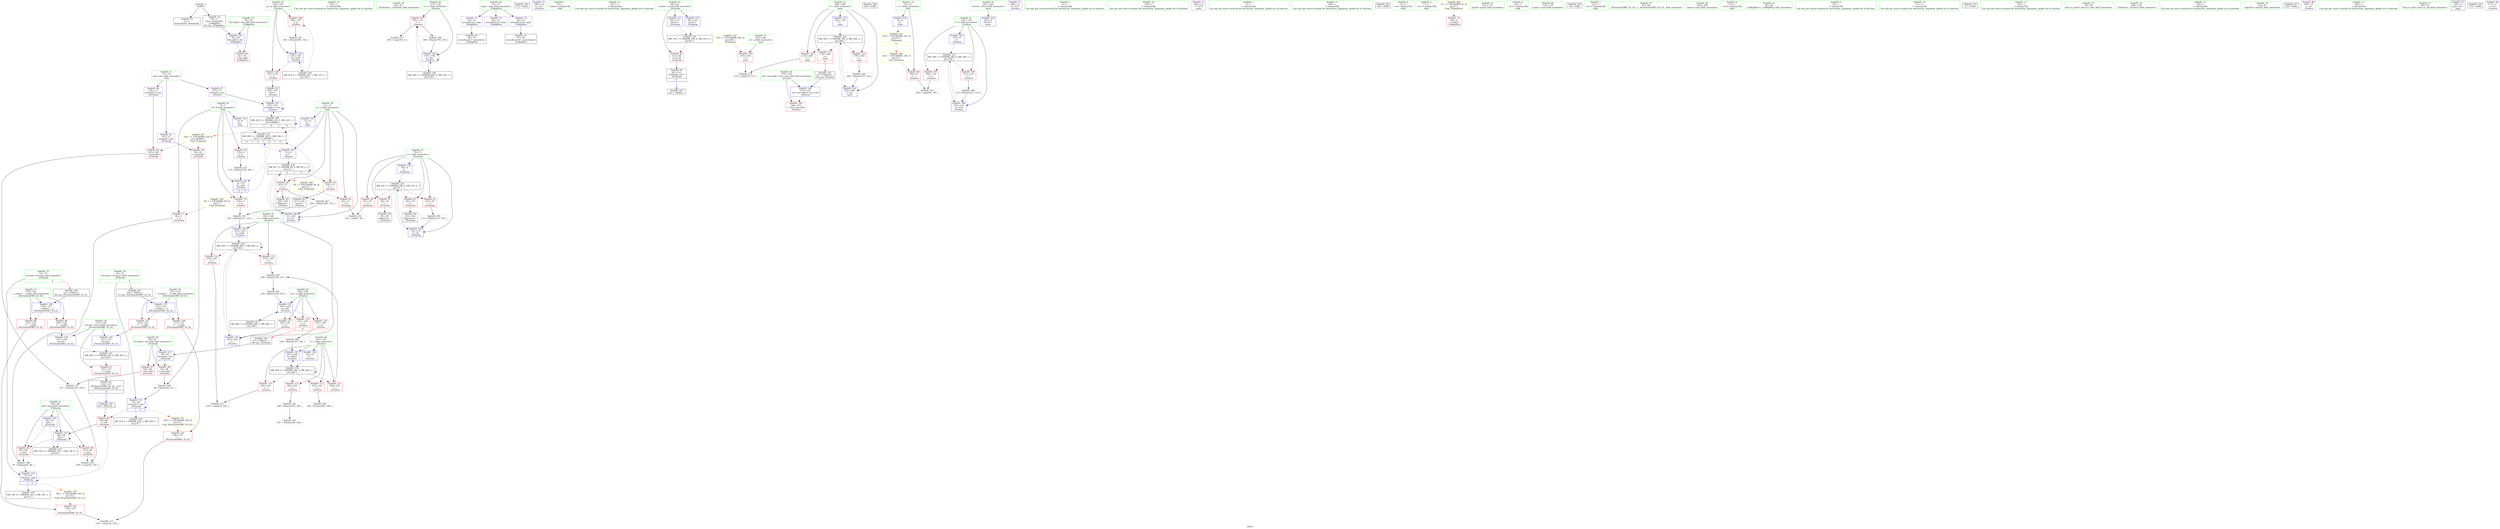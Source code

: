 digraph "SVFG" {
	label="SVFG";

	Node0x55cf8489f4d0 [shape=record,color=grey,label="{NodeID: 0\nNullPtr}"];
	Node0x55cf8489f4d0 -> Node0x55cf848b0170[style=solid];
	Node0x55cf8489f4d0 -> Node0x55cf848b0270[style=solid];
	Node0x55cf848af5c0 [shape=record,color=red,label="{NodeID: 97\n147\<--127\n\<--retval\n_ZSt3maxIxERKT_S2_S2_\n}"];
	Node0x55cf848af5c0 -> Node0x55cf848b0820[style=solid];
	Node0x55cf848ace40 [shape=record,color=green,label="{NodeID: 14\n192\<--1\n\<--dummyObj\nCan only get source location for instruction, argument, global var or function.}"];
	Node0x55cf848af100 [shape=record,color=red,label="{NodeID: 111\n226\<--161\n\<--l\n_Z5solvei\n}"];
	Node0x55cf848af100 -> Node0x55cf848b32f0[style=solid];
	Node0x55cf848adbe0 [shape=record,color=green,label="{NodeID: 28\n60\<--61\n_Z5checkx\<--_Z5checkx_field_insensitive\n}"];
	Node0x55cf848bac20 [shape=record,color=grey,label="{NodeID: 208\n238 = Binary(237, 239, )\n}"];
	Node0x55cf848bac20 -> Node0x55cf848b6370[style=solid];
	Node0x55cf848b4c80 [shape=record,color=blue,label="{NodeID: 125\n11\<--9\nn\<--\nGlob }"];
	Node0x55cf848b4c80 -> Node0x55cf848c3a00[style=dashed];
	Node0x55cf848ae7d0 [shape=record,color=green,label="{NodeID: 42\n157\<--158\nv\<--v_field_insensitive\n_Z5solvei\n}"];
	Node0x55cf848ae7d0 -> Node0x55cf848aedc0[style=solid];
	Node0x55cf848ae7d0 -> Node0x55cf848b5cf0[style=solid];
	Node0x55cf848c3a00 [shape=record,color=black,label="{NodeID: 222\nMR_58V_2 = PHI(MR_58V_3, MR_58V_1, )\npts\{7 12 140000 \}\n|{<s0>11|<s1>11|<s2>11|<s3>11}}"];
	Node0x55cf848c3a00:s0 -> Node0x55cf848b15f0[style=dashed,color=red];
	Node0x55cf848c3a00:s1 -> Node0x55cf848b59b0[style=dashed,color=red];
	Node0x55cf848c3a00:s2 -> Node0x55cf848b5a80[style=dashed,color=red];
	Node0x55cf848c3a00:s3 -> Node0x55cf848c9830[style=dashed,color=red];
	Node0x55cf848b5810 [shape=record,color=blue,label="{NodeID: 139\n127\<--144\nretval\<--\n_ZSt3maxIxERKT_S2_S2_\n}"];
	Node0x55cf848b5810 -> Node0x55cf848c6730[style=dashed];
	Node0x55cf848b0410 [shape=record,color=black,label="{NodeID: 56\n36\<--35\narraydecay1\<--arraydecay\n_Z3dbgPKcz\n}"];
	Node0x55cf848de1c0 [shape=record,color=black,label="{NodeID: 319\n174 = PHI()\n}"];
	Node0x55cf848c8840 [shape=record,color=black,label="{NodeID: 236\nMR_8V_3 = PHI(MR_8V_4, MR_8V_2, )\npts\{12 \}\n|{|<s4>8|<s5>11}}"];
	Node0x55cf848c8840 -> Node0x55cf848b1930[style=dashed];
	Node0x55cf848c8840 -> Node0x55cf848b1a00[style=dashed];
	Node0x55cf848c8840 -> Node0x55cf848b5dc0[style=dashed];
	Node0x55cf848c8840 -> Node0x55cf848c8840[style=dashed];
	Node0x55cf848c8840:s4 -> Node0x55cf848cc110[style=dashed,color=red];
	Node0x55cf848c8840:s5 -> Node0x55cf848c3a00[style=dashed,color=blue];
	Node0x55cf848b6370 [shape=record,color=blue,label="{NodeID: 153\n161\<--238\nl\<--add11\n_Z5solvei\n}"];
	Node0x55cf848b6370 -> Node0x55cf848c2b00[style=dashed];
	Node0x55cf848b0f70 [shape=record,color=purple,label="{NodeID: 70\n188\<--19\n\<--.str.2\n_Z5solvei\n}"];
	Node0x55cf848b1ad0 [shape=record,color=red,label="{NodeID: 84\n41\<--30\n\<--fmt.addr\n_Z3dbgPKcz\n}"];
	Node0x55cf848abe60 [shape=record,color=green,label="{NodeID: 1\n4\<--1\nstdout\<--dummyObj\nGlob }"];
	Node0x55cf848af690 [shape=record,color=red,label="{NodeID: 98\n135\<--129\n\<--__a.addr\n_ZSt3maxIxERKT_S2_S2_\n}"];
	Node0x55cf848af690 -> Node0x55cf848af9d0[style=solid];
	Node0x55cf848acf40 [shape=record,color=green,label="{NodeID: 15\n197\<--1\n\<--dummyObj\nCan only get source location for instruction, argument, global var or function.}"];
	Node0x55cf848b2b70 [shape=record,color=grey,label="{NodeID: 195\n219 = Binary(217, 218, )\n}"];
	Node0x55cf848b2b70 -> Node0x55cf848b6100[style=solid];
	Node0x55cf848af1d0 [shape=record,color=red,label="{NodeID: 112\n243\<--161\n\<--l\n_Z5solvei\n}"];
	Node0x55cf848af1d0 -> Node0x55cf848bada0[style=solid];
	Node0x55cf848adce0 [shape=record,color=green,label="{NodeID: 29\n64\<--65\nretval\<--retval_field_insensitive\n_Z5checkx\n}"];
	Node0x55cf848adce0 -> Node0x55cf848b1ba0[style=solid];
	Node0x55cf848adce0 -> Node0x55cf848b5330[style=solid];
	Node0x55cf848adce0 -> Node0x55cf848b54d0[style=solid];
	Node0x55cf848bada0 [shape=record,color=grey,label="{NodeID: 209\n244 = Binary(243, 180, )\n}"];
	Node0x55cf848b4d80 [shape=record,color=blue,label="{NodeID: 126\n30\<--29\nfmt.addr\<--fmt\n_Z3dbgPKcz\n}"];
	Node0x55cf848b4d80 -> Node0x55cf848b1ad0[style=dashed];
	Node0x55cf848ae8a0 [shape=record,color=green,label="{NodeID: 43\n159\<--160\np\<--p_field_insensitive\n_Z5solvei\n}"];
	Node0x55cf848ae8a0 -> Node0x55cf848aee90[style=solid];
	Node0x55cf848ae8a0 -> Node0x55cf848aef60[style=solid];
	Node0x55cf848ae8a0 -> Node0x55cf848b5c20[style=solid];
	Node0x55cf848c3f30 [shape=record,color=black,label="{NodeID: 223\nMR_56V_3 = PHI(MR_56V_4, MR_56V_2, )\npts\{266 \}\n}"];
	Node0x55cf848c3f30 -> Node0x55cf848b4840[style=dashed];
	Node0x55cf848c3f30 -> Node0x55cf848b4910[style=dashed];
	Node0x55cf848c3f30 -> Node0x55cf848b49e0[style=dashed];
	Node0x55cf848c3f30 -> Node0x55cf848b65e0[style=dashed];
	Node0x55cf848b58e0 [shape=record,color=blue,label="{NodeID: 140\n153\<--152\ntest_case.addr\<--test_case\n_Z5solvei\n}"];
	Node0x55cf848b58e0 -> Node0x55cf848afb70[style=dashed];
	Node0x55cf848b04e0 [shape=record,color=black,label="{NodeID: 57\n47\<--46\narraydecay34\<--arraydecay3\n_Z3dbgPKcz\n}"];
	Node0x55cf848de290 [shape=record,color=black,label="{NodeID: 320\n189 = PHI()\n}"];
	Node0x55cf848c8930 [shape=record,color=black,label="{NodeID: 237\nMR_38V_3 = PHI(MR_38V_4, MR_38V_2, )\npts\{156 \}\n}"];
	Node0x55cf848c8930 -> Node0x55cf848afc40[style=dashed];
	Node0x55cf848c8930 -> Node0x55cf848aecf0[style=dashed];
	Node0x55cf848c8930 -> Node0x55cf848b5f60[style=dashed];
	Node0x55cf848b6440 [shape=record,color=blue,label="{NodeID: 154\n261\<--9\nretval\<--\nmain\n}"];
	Node0x55cf848b1040 [shape=record,color=purple,label="{NodeID: 71\n249\<--21\n\<--.str.3\n_Z5solvei\n}"];
	Node0x55cf848b1ba0 [shape=record,color=red,label="{NodeID: 85\n122\<--64\n\<--retval\n_Z5checkx\n}"];
	Node0x55cf848b1ba0 -> Node0x55cf848b0750[style=solid];
	Node0x55cf848abef0 [shape=record,color=green,label="{NodeID: 2\n6\<--1\n\<--dummyObj\nCan only get source location for instruction, argument, global var or function.}"];
	Node0x55cf848af760 [shape=record,color=red,label="{NodeID: 99\n144\<--129\n\<--__a.addr\n_ZSt3maxIxERKT_S2_S2_\n}"];
	Node0x55cf848af760 -> Node0x55cf848b5810[style=solid];
	Node0x55cf848ad040 [shape=record,color=green,label="{NodeID: 16\n239\<--1\n\<--dummyObj\nCan only get source location for instruction, argument, global var or function.}"];
	Node0x55cf848b2cf0 [shape=record,color=grey,label="{NodeID: 196\n94 = Binary(92, 93, )\n}"];
	Node0x55cf848b2cf0 -> Node0x55cf848b5190[style=solid];
	Node0x55cf848af2a0 [shape=record,color=red,label="{NodeID: 113\n245\<--161\n\<--l\n_Z5solvei\n}"];
	Node0x55cf848af2a0 -> Node0x55cf848ba7a0[style=solid];
	Node0x55cf848addb0 [shape=record,color=green,label="{NodeID: 30\n66\<--67\nlen.addr\<--len.addr_field_insensitive\n_Z5checkx\n}"];
	Node0x55cf848addb0 -> Node0x55cf848b1c70[style=solid];
	Node0x55cf848addb0 -> Node0x55cf848b1d40[style=solid];
	Node0x55cf848addb0 -> Node0x55cf848b4e50[style=solid];
	Node0x55cf848baf20 [shape=record,color=grey,label="{NodeID: 210\n247 = Binary(246, 248, )\n}"];
	Node0x55cf848b4e50 [shape=record,color=blue,label="{NodeID: 127\n66\<--63\nlen.addr\<--len\n_Z5checkx\n}"];
	Node0x55cf848b4e50 -> Node0x55cf848b1c70[style=dashed];
	Node0x55cf848b4e50 -> Node0x55cf848b1d40[style=dashed];
	Node0x55cf848ae970 [shape=record,color=green,label="{NodeID: 44\n161\<--162\nl\<--l_field_insensitive\n_Z5solvei\n}"];
	Node0x55cf848ae970 -> Node0x55cf848af030[style=solid];
	Node0x55cf848ae970 -> Node0x55cf848af100[style=solid];
	Node0x55cf848ae970 -> Node0x55cf848af1d0[style=solid];
	Node0x55cf848ae970 -> Node0x55cf848af2a0[style=solid];
	Node0x55cf848ae970 -> Node0x55cf848b6030[style=solid];
	Node0x55cf848ae970 -> Node0x55cf848b6370[style=solid];
	Node0x55cf848b59b0 [shape=record,color=blue,label="{NodeID: 141\n11\<--9\nn\<--\n_Z5solvei\n}"];
	Node0x55cf848b59b0 -> Node0x55cf848c8840[style=dashed];
	Node0x55cf848b05b0 [shape=record,color=black,label="{NodeID: 58\n90\<--89\nidxprom\<--\n_Z5checkx\n}"];
	Node0x55cf848de360 [shape=record,color=black,label="{NodeID: 321\n232 = PHI(62, )\n}"];
	Node0x55cf848c8e30 [shape=record,color=black,label="{NodeID: 238\nMR_40V_2 = PHI(MR_40V_4, MR_40V_1, )\npts\{158 \}\n}"];
	Node0x55cf848c8e30 -> Node0x55cf848aedc0[style=dashed];
	Node0x55cf848c8e30 -> Node0x55cf848b5cf0[style=dashed];
	Node0x55cf848b6510 [shape=record,color=blue,label="{NodeID: 155\n265\<--116\ni\<--\nmain\n}"];
	Node0x55cf848b6510 -> Node0x55cf848c3f30[style=dashed];
	Node0x55cf848b1110 [shape=record,color=purple,label="{NodeID: 72\n268\<--23\n\<--.str.4\nmain\n}"];
	Node0x55cf848b1c70 [shape=record,color=red,label="{NodeID: 86\n93\<--66\n\<--len.addr\n_Z5checkx\n}"];
	Node0x55cf848b1c70 -> Node0x55cf848b2cf0[style=solid];
	Node0x55cf848abf80 [shape=record,color=green,label="{NodeID: 3\n9\<--1\n\<--dummyObj\nCan only get source location for instruction, argument, global var or function.}"];
	Node0x55cf848af830 [shape=record,color=red,label="{NodeID: 100\n137\<--131\n\<--__b.addr\n_ZSt3maxIxERKT_S2_S2_\n}"];
	Node0x55cf848af830 -> Node0x55cf848afaa0[style=solid];
	Node0x55cf848ad140 [shape=record,color=green,label="{NodeID: 17\n248\<--1\n\<--dummyObj\nCan only get source location for instruction, argument, global var or function.}"];
	Node0x55cf848b2e70 [shape=record,color=grey,label="{NodeID: 197\n107 = Binary(105, 106, )\n}"];
	Node0x55cf848b2e70 -> Node0x55cf848bb520[style=solid];
	Node0x55cf848af370 [shape=record,color=red,label="{NodeID: 114\n223\<--163\n\<--r\n_Z5solvei\n}"];
	Node0x55cf848af370 -> Node0x55cf848bb3a0[style=solid];
	Node0x55cf848ade80 [shape=record,color=green,label="{NodeID: 31\n68\<--69\nlast\<--last_field_insensitive\n_Z5checkx\n}"];
	Node0x55cf848ade80 -> Node0x55cf848b1e10[style=solid];
	Node0x55cf848ade80 -> Node0x55cf848b1ee0[style=solid];
	Node0x55cf848ade80 -> Node0x55cf848b4f20[style=solid];
	Node0x55cf848ade80 -> Node0x55cf848b5260[style=solid];
	Node0x55cf848bb0a0 [shape=record,color=grey,label="{NodeID: 211\n179 = Binary(178, 180, )\n}"];
	Node0x55cf848bb0a0 -> Node0x55cf848b5a80[style=solid];
	Node0x55cf848b4f20 [shape=record,color=blue,label="{NodeID: 128\n68\<--78\nlast\<--\n_Z5checkx\n}"];
	Node0x55cf848b4f20 -> Node0x55cf848b1e10[style=dashed];
	Node0x55cf848b4f20 -> Node0x55cf848b5260[style=dashed];
	Node0x55cf848b4f20 -> Node0x55cf848c7130[style=dashed];
	Node0x55cf848aea40 [shape=record,color=green,label="{NodeID: 45\n163\<--164\nr\<--r_field_insensitive\n_Z5solvei\n}"];
	Node0x55cf848aea40 -> Node0x55cf848af370[style=solid];
	Node0x55cf848aea40 -> Node0x55cf848b44b0[style=solid];
	Node0x55cf848aea40 -> Node0x55cf848b6100[style=solid];
	Node0x55cf848aea40 -> Node0x55cf848b62a0[style=solid];
	Node0x55cf848c4930 [shape=record,color=black,label="{NodeID: 225\nMR_16V_3 = PHI(MR_16V_4, MR_16V_2, )\npts\{71 \}\n}"];
	Node0x55cf848c4930 -> Node0x55cf848b1fb0[style=dashed];
	Node0x55cf848c4930 -> Node0x55cf848b2080[style=dashed];
	Node0x55cf848c4930 -> Node0x55cf848b2150[style=dashed];
	Node0x55cf848c4930 -> Node0x55cf848b2220[style=dashed];
	Node0x55cf848c4930 -> Node0x55cf848b5400[style=dashed];
	Node0x55cf848b5a80 [shape=record,color=blue,label="{NodeID: 142\n5\<--179\nd\<--mul\n_Z5solvei\n|{|<s1>8|<s2>11}}"];
	Node0x55cf848b5a80 -> Node0x55cf848b16c0[style=dashed];
	Node0x55cf848b5a80:s1 -> Node0x55cf848cc000[style=dashed,color=red];
	Node0x55cf848b5a80:s2 -> Node0x55cf848c3a00[style=dashed,color=blue];
	Node0x55cf848b0680 [shape=record,color=black,label="{NodeID: 59\n103\<--102\nidxprom2\<--\n_Z5checkx\n}"];
	Node0x55cf848de490 [shape=record,color=black,label="{NodeID: 322\n250 = PHI()\n}"];
	Node0x55cf848c9330 [shape=record,color=black,label="{NodeID: 239\nMR_42V_2 = PHI(MR_42V_3, MR_42V_1, )\npts\{160 \}\n}"];
	Node0x55cf848c9330 -> Node0x55cf848aee90[style=dashed];
	Node0x55cf848c9330 -> Node0x55cf848b5c20[style=dashed];
	Node0x55cf848b65e0 [shape=record,color=blue,label="{NodeID: 156\n265\<--280\ni\<--inc\nmain\n}"];
	Node0x55cf848b65e0 -> Node0x55cf848c3f30[style=dashed];
	Node0x55cf848b11e0 [shape=record,color=purple,label="{NodeID: 73\n35\<--32\narraydecay\<--args\n_Z3dbgPKcz\n}"];
	Node0x55cf848b11e0 -> Node0x55cf848b0410[style=solid];
	Node0x55cf848b1d40 [shape=record,color=red,label="{NodeID: 87\n106\<--66\n\<--len.addr\n_Z5checkx\n}"];
	Node0x55cf848b1d40 -> Node0x55cf848b2e70[style=solid];
	Node0x55cf848ac010 [shape=record,color=green,label="{NodeID: 4\n15\<--1\n.str\<--dummyObj\nGlob }"];
	Node0x55cf848cc730 [shape=record,color=yellow,style=double,label="{NodeID: 267\n22V_1 = ENCHI(MR_22V_0)\npts\{140000 \}\nFun[_Z5checkx]}"];
	Node0x55cf848cc730 -> Node0x55cf848b22f0[style=dashed];
	Node0x55cf848cc730 -> Node0x55cf848af4f0[style=dashed];
	Node0x55cf848af900 [shape=record,color=red,label="{NodeID: 101\n141\<--131\n\<--__b.addr\n_ZSt3maxIxERKT_S2_S2_\n}"];
	Node0x55cf848af900 -> Node0x55cf848b5740[style=solid];
	Node0x55cf848ad240 [shape=record,color=green,label="{NodeID: 18\n5\<--7\nd\<--d_field_insensitive\nGlob }"];
	Node0x55cf848ad240 -> Node0x55cf848b1520[style=solid];
	Node0x55cf848ad240 -> Node0x55cf848b15f0[style=solid];
	Node0x55cf848ad240 -> Node0x55cf848b16c0[style=solid];
	Node0x55cf848ad240 -> Node0x55cf848b4ab0[style=solid];
	Node0x55cf848ad240 -> Node0x55cf848b5a80[style=solid];
	Node0x55cf848b2ff0 [shape=record,color=grey,label="{NodeID: 198\n87 = Binary(85, 86, )\n}"];
	Node0x55cf848b2ff0 -> Node0x55cf848b50c0[style=solid];
	Node0x55cf848b44b0 [shape=record,color=red,label="{NodeID: 115\n227\<--163\n\<--r\n_Z5solvei\n}"];
	Node0x55cf848b44b0 -> Node0x55cf848b32f0[style=solid];
	Node0x55cf848adf50 [shape=record,color=green,label="{NodeID: 32\n70\<--71\ni\<--i_field_insensitive\n_Z5checkx\n}"];
	Node0x55cf848adf50 -> Node0x55cf848b1fb0[style=solid];
	Node0x55cf848adf50 -> Node0x55cf848b2080[style=solid];
	Node0x55cf848adf50 -> Node0x55cf848b2150[style=solid];
	Node0x55cf848adf50 -> Node0x55cf848b2220[style=solid];
	Node0x55cf848adf50 -> Node0x55cf848b4ff0[style=solid];
	Node0x55cf848adf50 -> Node0x55cf848b5400[style=solid];
	Node0x55cf848bb220 [shape=record,color=grey,label="{NodeID: 212\n83 = cmp(81, 82, )\n}"];
	Node0x55cf848b4ff0 [shape=record,color=blue,label="{NodeID: 129\n70\<--9\ni\<--\n_Z5checkx\n}"];
	Node0x55cf848b4ff0 -> Node0x55cf848c4930[style=dashed];
	Node0x55cf848aeb10 [shape=record,color=green,label="{NodeID: 46\n165\<--166\nm\<--m_field_insensitive\n_Z5solvei\n}"];
	Node0x55cf848aeb10 -> Node0x55cf848b4540[style=solid];
	Node0x55cf848aeb10 -> Node0x55cf848b45d0[style=solid];
	Node0x55cf848aeb10 -> Node0x55cf848b46a0[style=solid];
	Node0x55cf848aeb10 -> Node0x55cf848b61d0[style=solid];
	Node0x55cf848b5b50 [shape=record,color=blue,label="{NodeID: 143\n155\<--9\ni\<--\n_Z5solvei\n}"];
	Node0x55cf848b5b50 -> Node0x55cf848c8930[style=dashed];
	Node0x55cf848b0750 [shape=record,color=black,label="{NodeID: 60\n62\<--122\n_Z5checkx_ret\<--\n_Z5checkx\n|{<s0>8}}"];
	Node0x55cf848b0750:s0 -> Node0x55cf848de360[style=solid,color=blue];
	Node0x55cf848de560 [shape=record,color=black,label="{NodeID: 323\n152 = PHI(276, )\n0th arg _Z5solvei }"];
	Node0x55cf848de560 -> Node0x55cf848b58e0[style=solid];
	Node0x55cf848c9830 [shape=record,color=black,label="{NodeID: 240\nMR_22V_2 = PHI(MR_22V_3, MR_22V_1, )\npts\{140000 \}\n|{|<s2>8|<s3>11}}"];
	Node0x55cf848c9830 -> Node0x55cf848b5e90[style=dashed];
	Node0x55cf848c9830 -> Node0x55cf848c9830[style=dashed];
	Node0x55cf848c9830:s2 -> Node0x55cf848cc730[style=dashed,color=red];
	Node0x55cf848c9830:s3 -> Node0x55cf848c3a00[style=dashed,color=blue];
	Node0x55cf848b12b0 [shape=record,color=purple,label="{NodeID: 74\n42\<--32\narraydecay2\<--args\n_Z3dbgPKcz\n}"];
	Node0x55cf848b1e10 [shape=record,color=red,label="{NodeID: 88\n85\<--68\n\<--last\n_Z5checkx\n}"];
	Node0x55cf848b1e10 -> Node0x55cf848b2ff0[style=solid];
	Node0x55cf848ac850 [shape=record,color=green,label="{NodeID: 5\n17\<--1\n.str.1\<--dummyObj\nGlob }"];
	Node0x55cf848cc810 [shape=record,color=yellow,style=double,label="{NodeID: 268\n2V_1 = ENCHI(MR_2V_0)\npts\{1 \}\nFun[_Z3dbgPKcz]}"];
	Node0x55cf848cc810 -> Node0x55cf848b1450[style=dashed];
	Node0x55cf848af9d0 [shape=record,color=red,label="{NodeID: 102\n136\<--135\n\<--\n_ZSt3maxIxERKT_S2_S2_\n}"];
	Node0x55cf848af9d0 -> Node0x55cf848bb6a0[style=solid];
	Node0x55cf848ad340 [shape=record,color=green,label="{NodeID: 19\n8\<--10\nc\<--c_field_insensitive\nGlob }"];
	Node0x55cf848ad340 -> Node0x55cf848b1790[style=solid];
	Node0x55cf848ad340 -> Node0x55cf848b4b80[style=solid];
	Node0x55cf848b3170 [shape=record,color=grey,label="{NodeID: 199\n115 = Binary(114, 116, )\n}"];
	Node0x55cf848b3170 -> Node0x55cf848b5400[style=solid];
	Node0x55cf848b4540 [shape=record,color=red,label="{NodeID: 116\n231\<--165\n\<--m\n_Z5solvei\n|{<s0>8}}"];
	Node0x55cf848b4540:s0 -> Node0x55cf848de760[style=solid,color=red];
	Node0x55cf848ae020 [shape=record,color=green,label="{NodeID: 33\n72\<--73\nref.tmp\<--ref.tmp_field_insensitive\n_Z5checkx\n|{|<s1>4}}"];
	Node0x55cf848ae020 -> Node0x55cf848b50c0[style=solid];
	Node0x55cf848ae020:s1 -> Node0x55cf848de970[style=solid,color=red];
	Node0x55cf848bb3a0 [shape=record,color=grey,label="{NodeID: 213\n224 = cmp(222, 223, )\n}"];
	Node0x55cf848b50c0 [shape=record,color=blue,label="{NodeID: 130\n72\<--87\nref.tmp\<--add\n_Z5checkx\n|{|<s3>4}}"];
	Node0x55cf848b50c0 -> Node0x55cf848b23c0[style=dashed];
	Node0x55cf848b50c0 -> Node0x55cf848b50c0[style=dashed];
	Node0x55cf848b50c0 -> Node0x55cf848c7630[style=dashed];
	Node0x55cf848b50c0:s3 -> Node0x55cf848cca00[style=dashed,color=red];
	Node0x55cf848aebe0 [shape=record,color=green,label="{NodeID: 47\n171\<--172\nprintf\<--printf_field_insensitive\n}"];
	Node0x55cf848b5c20 [shape=record,color=blue,label="{NodeID: 144\n159\<--191\np\<--mul3\n_Z5solvei\n}"];
	Node0x55cf848b5c20 -> Node0x55cf848aef60[style=dashed];
	Node0x55cf848b5c20 -> Node0x55cf848c9330[style=dashed];
	Node0x55cf848b0820 [shape=record,color=black,label="{NodeID: 61\n124\<--147\n_ZSt3maxIxERKT_S2_S2__ret\<--\n_ZSt3maxIxERKT_S2_S2_\n|{<s0>4}}"];
	Node0x55cf848b0820:s0 -> Node0x55cf848dde30[style=solid,color=blue];
	Node0x55cf848de760 [shape=record,color=black,label="{NodeID: 324\n63 = PHI(231, )\n0th arg _Z5checkx }"];
	Node0x55cf848de760 -> Node0x55cf848b4e50[style=solid];
	Node0x55cf848b1380 [shape=record,color=purple,label="{NodeID: 75\n46\<--32\narraydecay3\<--args\n_Z3dbgPKcz\n}"];
	Node0x55cf848b1380 -> Node0x55cf848b04e0[style=solid];
	Node0x55cf848b1ee0 [shape=record,color=red,label="{NodeID: 89\n101\<--68\n\<--last\n_Z5checkx\n}"];
	Node0x55cf848b1ee0 -> Node0x55cf848bb520[style=solid];
	Node0x55cf848ac8e0 [shape=record,color=green,label="{NodeID: 6\n19\<--1\n.str.2\<--dummyObj\nGlob }"];
	Node0x55cf848afaa0 [shape=record,color=red,label="{NodeID: 103\n138\<--137\n\<--\n_ZSt3maxIxERKT_S2_S2_\n}"];
	Node0x55cf848afaa0 -> Node0x55cf848bb6a0[style=solid];
	Node0x55cf848ad440 [shape=record,color=green,label="{NodeID: 20\n11\<--12\nn\<--n_field_insensitive\nGlob }"];
	Node0x55cf848ad440 -> Node0x55cf848b1860[style=solid];
	Node0x55cf848ad440 -> Node0x55cf848b1930[style=solid];
	Node0x55cf848ad440 -> Node0x55cf848b1a00[style=solid];
	Node0x55cf848ad440 -> Node0x55cf848b4c80[style=solid];
	Node0x55cf848ad440 -> Node0x55cf848b59b0[style=solid];
	Node0x55cf848ad440 -> Node0x55cf848b5dc0[style=solid];
	Node0x55cf848b32f0 [shape=record,color=grey,label="{NodeID: 200\n228 = Binary(226, 227, )\n}"];
	Node0x55cf848b32f0 -> Node0x55cf848ba1a0[style=solid];
	Node0x55cf848b45d0 [shape=record,color=red,label="{NodeID: 117\n234\<--165\n\<--m\n_Z5solvei\n}"];
	Node0x55cf848b45d0 -> Node0x55cf848b62a0[style=solid];
	Node0x55cf848ae0f0 [shape=record,color=green,label="{NodeID: 34\n74\<--75\nref.tmp1\<--ref.tmp1_field_insensitive\n_Z5checkx\n|{|<s1>4}}"];
	Node0x55cf848ae0f0 -> Node0x55cf848b5190[style=solid];
	Node0x55cf848ae0f0:s1 -> Node0x55cf848deae0[style=solid,color=red];
	Node0x55cf848bb520 [shape=record,color=grey,label="{NodeID: 214\n108 = cmp(101, 107, )\n}"];
	Node0x55cf848b5190 [shape=record,color=blue,label="{NodeID: 131\n74\<--94\nref.tmp1\<--sub\n_Z5checkx\n|{|<s3>4}}"];
	Node0x55cf848b5190 -> Node0x55cf848b23c0[style=dashed];
	Node0x55cf848b5190 -> Node0x55cf848b5190[style=dashed];
	Node0x55cf848b5190 -> Node0x55cf848c7b30[style=dashed];
	Node0x55cf848b5190:s3 -> Node0x55cf848ccb10[style=dashed,color=red];
	Node0x55cf848afd00 [shape=record,color=green,label="{NodeID: 48\n175\<--176\nscanf\<--scanf_field_insensitive\n}"];
	Node0x55cf848b5cf0 [shape=record,color=blue,label="{NodeID: 145\n157\<--196\nv\<--dec\n_Z5solvei\n}"];
	Node0x55cf848b5cf0 -> Node0x55cf848aedc0[style=dashed];
	Node0x55cf848b5cf0 -> Node0x55cf848b5cf0[style=dashed];
	Node0x55cf848b5cf0 -> Node0x55cf848c8e30[style=dashed];
	Node0x55cf848b08f0 [shape=record,color=black,label="{NodeID: 62\n202\<--201\nconv\<--\n_Z5solvei\n}"];
	Node0x55cf848b08f0 -> Node0x55cf848b5e90[style=solid];
	Node0x55cf848de8a0 [shape=record,color=black,label="{NodeID: 325\n28 = PHI()\n}"];
	Node0x55cf848b1450 [shape=record,color=red,label="{NodeID: 76\n40\<--4\n\<--stdout\n_Z3dbgPKcz\n}"];
	Node0x55cf848b1fb0 [shape=record,color=red,label="{NodeID: 90\n81\<--70\n\<--i\n_Z5checkx\n}"];
	Node0x55cf848b1fb0 -> Node0x55cf848bb220[style=solid];
	Node0x55cf848ac970 [shape=record,color=green,label="{NodeID: 7\n21\<--1\n.str.3\<--dummyObj\nGlob }"];
	Node0x55cf848cca00 [shape=record,color=yellow,style=double,label="{NodeID: 270\n18V_1 = ENCHI(MR_18V_0)\npts\{73 \}\nFun[_ZSt3maxIxERKT_S2_S2_]}"];
	Node0x55cf848cca00 -> Node0x55cf848af9d0[style=dashed];
	Node0x55cf848afb70 [shape=record,color=red,label="{NodeID: 104\n168\<--153\n\<--test_case.addr\n_Z5solvei\n}"];
	Node0x55cf848ad540 [shape=record,color=green,label="{NodeID: 21\n13\<--14\npos\<--pos_field_insensitive\nGlob }"];
	Node0x55cf848ad540 -> Node0x55cf848b0b60[style=solid];
	Node0x55cf848ad540 -> Node0x55cf848b0c30[style=solid];
	Node0x55cf848ad540 -> Node0x55cf848b0d00[style=solid];
	Node0x55cf848ba1a0 [shape=record,color=grey,label="{NodeID: 201\n229 = Binary(228, 180, )\n}"];
	Node0x55cf848ba1a0 -> Node0x55cf848b61d0[style=solid];
	Node0x55cf848b46a0 [shape=record,color=red,label="{NodeID: 118\n237\<--165\n\<--m\n_Z5solvei\n}"];
	Node0x55cf848b46a0 -> Node0x55cf848bac20[style=solid];
	Node0x55cf848ae1c0 [shape=record,color=green,label="{NodeID: 35\n97\<--98\n_ZSt3maxIxERKT_S2_S2_\<--_ZSt3maxIxERKT_S2_S2__field_insensitive\n}"];
	Node0x55cf848bb6a0 [shape=record,color=grey,label="{NodeID: 215\n139 = cmp(136, 138, )\n}"];
	Node0x55cf848b5260 [shape=record,color=blue,label="{NodeID: 132\n68\<--99\nlast\<--\n_Z5checkx\n}"];
	Node0x55cf848b5260 -> Node0x55cf848b1e10[style=dashed];
	Node0x55cf848b5260 -> Node0x55cf848b1ee0[style=dashed];
	Node0x55cf848b5260 -> Node0x55cf848b5260[style=dashed];
	Node0x55cf848b5260 -> Node0x55cf848c7130[style=dashed];
	Node0x55cf848afe00 [shape=record,color=green,label="{NodeID: 49\n258\<--259\nmain\<--main_field_insensitive\n}"];
	Node0x55cf848b5dc0 [shape=record,color=blue,label="{NodeID: 146\n11\<--204\nn\<--inc\n_Z5solvei\n}"];
	Node0x55cf848b5dc0 -> Node0x55cf848b1930[style=dashed];
	Node0x55cf848b5dc0 -> Node0x55cf848b5dc0[style=dashed];
	Node0x55cf848b5dc0 -> Node0x55cf848c8840[style=dashed];
	Node0x55cf848b09c0 [shape=record,color=black,label="{NodeID: 63\n206\<--203\nidxprom\<--\n_Z5solvei\n}"];
	Node0x55cf848de970 [shape=record,color=black,label="{NodeID: 326\n125 = PHI(72, )\n0th arg _ZSt3maxIxERKT_S2_S2_ }"];
	Node0x55cf848de970 -> Node0x55cf848b55a0[style=solid];
	Node0x55cf848ca730 [shape=record,color=yellow,style=double,label="{NodeID: 243\n33V_1 = ENCHI(MR_33V_0)\npts\{10 \}\nFun[main]|{<s0>11}}"];
	Node0x55cf848ca730:s0 -> Node0x55cf848cb710[style=dashed,color=red];
	Node0x55cf848b1520 [shape=record,color=red,label="{NodeID: 77\n86\<--5\n\<--d\n_Z5checkx\n}"];
	Node0x55cf848b1520 -> Node0x55cf848b2ff0[style=solid];
	Node0x55cf848b2080 [shape=record,color=red,label="{NodeID: 91\n89\<--70\n\<--i\n_Z5checkx\n}"];
	Node0x55cf848b2080 -> Node0x55cf848b05b0[style=solid];
	Node0x55cf848aca00 [shape=record,color=green,label="{NodeID: 8\n23\<--1\n.str.4\<--dummyObj\nGlob }"];
	Node0x55cf848ccb10 [shape=record,color=yellow,style=double,label="{NodeID: 271\n20V_1 = ENCHI(MR_20V_0)\npts\{75 \}\nFun[_ZSt3maxIxERKT_S2_S2_]}"];
	Node0x55cf848ccb10 -> Node0x55cf848afaa0[style=dashed];
	Node0x55cf848afc40 [shape=record,color=red,label="{NodeID: 105\n184\<--155\n\<--i\n_Z5solvei\n}"];
	Node0x55cf848afc40 -> Node0x55cf848bbb20[style=solid];
	Node0x55cf848ad640 [shape=record,color=green,label="{NodeID: 22\n25\<--26\n_Z3dbgPKcz\<--_Z3dbgPKcz_field_insensitive\n}"];
	Node0x55cf848ba320 [shape=record,color=grey,label="{NodeID: 202\n196 = Binary(195, 197, )\n}"];
	Node0x55cf848ba320 -> Node0x55cf848b5cf0[style=solid];
	Node0x55cf848b4770 [shape=record,color=red,label="{NodeID: 119\n273\<--263\n\<--n\nmain\n}"];
	Node0x55cf848b4770 -> Node0x55cf848bb820[style=solid];
	Node0x55cf848ae2c0 [shape=record,color=green,label="{NodeID: 36\n127\<--128\nretval\<--retval_field_insensitive\n_ZSt3maxIxERKT_S2_S2_\n}"];
	Node0x55cf848ae2c0 -> Node0x55cf848af5c0[style=solid];
	Node0x55cf848ae2c0 -> Node0x55cf848b5740[style=solid];
	Node0x55cf848ae2c0 -> Node0x55cf848b5810[style=solid];
	Node0x55cf848bb820 [shape=record,color=grey,label="{NodeID: 216\n274 = cmp(272, 273, )\n}"];
	Node0x55cf848b5330 [shape=record,color=blue,label="{NodeID: 133\n64\<--111\nretval\<--\n_Z5checkx\n}"];
	Node0x55cf848b5330 -> Node0x55cf848c6c30[style=dashed];
	Node0x55cf848aff00 [shape=record,color=green,label="{NodeID: 50\n261\<--262\nretval\<--retval_field_insensitive\nmain\n}"];
	Node0x55cf848aff00 -> Node0x55cf848b6440[style=solid];
	Node0x55cf848b5e90 [shape=record,color=blue,label="{NodeID: 147\n207\<--202\narrayidx\<--conv\n_Z5solvei\n}"];
	Node0x55cf848b5e90 -> Node0x55cf848b5e90[style=dashed];
	Node0x55cf848b5e90 -> Node0x55cf848c9830[style=dashed];
	Node0x55cf848b0a90 [shape=record,color=black,label="{NodeID: 64\n217\<--216\nconv5\<--\n_Z5solvei\n}"];
	Node0x55cf848b0a90 -> Node0x55cf848b2b70[style=solid];
	Node0x55cf848deae0 [shape=record,color=black,label="{NodeID: 327\n126 = PHI(74, )\n1st arg _ZSt3maxIxERKT_S2_S2_ }"];
	Node0x55cf848deae0 -> Node0x55cf848b5670[style=solid];
	Node0x55cf848b15f0 [shape=record,color=red,label="{NodeID: 78\n178\<--5\n\<--d\n_Z5solvei\n}"];
	Node0x55cf848b15f0 -> Node0x55cf848bb0a0[style=solid];
	Node0x55cf848b2150 [shape=record,color=red,label="{NodeID: 92\n102\<--70\n\<--i\n_Z5checkx\n}"];
	Node0x55cf848b2150 -> Node0x55cf848b0680[style=solid];
	Node0x55cf848aca90 [shape=record,color=green,label="{NodeID: 9\n78\<--1\n\<--dummyObj\nCan only get source location for instruction, argument, global var or function.}"];
	Node0x55cf848aecf0 [shape=record,color=red,label="{NodeID: 106\n211\<--155\n\<--i\n_Z5solvei\n}"];
	Node0x55cf848aecf0 -> Node0x55cf848ba920[style=solid];
	Node0x55cf848ad740 [shape=record,color=green,label="{NodeID: 23\n30\<--31\nfmt.addr\<--fmt.addr_field_insensitive\n_Z3dbgPKcz\n}"];
	Node0x55cf848ad740 -> Node0x55cf848b1ad0[style=solid];
	Node0x55cf848ad740 -> Node0x55cf848b4d80[style=solid];
	Node0x55cf848ba4a0 [shape=record,color=grey,label="{NodeID: 203\n204 = Binary(203, 116, )\n}"];
	Node0x55cf848ba4a0 -> Node0x55cf848b5dc0[style=solid];
	Node0x55cf848b4840 [shape=record,color=red,label="{NodeID: 120\n272\<--265\n\<--i\nmain\n}"];
	Node0x55cf848b4840 -> Node0x55cf848bb820[style=solid];
	Node0x55cf848ae390 [shape=record,color=green,label="{NodeID: 37\n129\<--130\n__a.addr\<--__a.addr_field_insensitive\n_ZSt3maxIxERKT_S2_S2_\n}"];
	Node0x55cf848ae390 -> Node0x55cf848af690[style=solid];
	Node0x55cf848ae390 -> Node0x55cf848af760[style=solid];
	Node0x55cf848ae390 -> Node0x55cf848b55a0[style=solid];
	Node0x55cf848bb9a0 [shape=record,color=grey,label="{NodeID: 217\n199 = cmp(195, 9, )\n}"];
	Node0x55cf848b5400 [shape=record,color=blue,label="{NodeID: 134\n70\<--115\ni\<--inc\n_Z5checkx\n}"];
	Node0x55cf848b5400 -> Node0x55cf848c4930[style=dashed];
	Node0x55cf848affd0 [shape=record,color=green,label="{NodeID: 51\n263\<--264\nn\<--n_field_insensitive\nmain\n}"];
	Node0x55cf848affd0 -> Node0x55cf848b4770[style=solid];
	Node0x55cf848c6730 [shape=record,color=black,label="{NodeID: 231\nMR_26V_3 = PHI(MR_26V_4, MR_26V_2, )\npts\{128 \}\n}"];
	Node0x55cf848c6730 -> Node0x55cf848af5c0[style=dashed];
	Node0x55cf848b5f60 [shape=record,color=blue,label="{NodeID: 148\n155\<--212\ni\<--inc4\n_Z5solvei\n}"];
	Node0x55cf848b5f60 -> Node0x55cf848c8930[style=dashed];
	Node0x55cf848b0b60 [shape=record,color=purple,label="{NodeID: 65\n91\<--13\narrayidx\<--pos\n_Z5checkx\n}"];
	Node0x55cf848b0b60 -> Node0x55cf848b22f0[style=solid];
	Node0x55cf848cb330 [shape=record,color=yellow,style=double,label="{NodeID: 245\n54V_1 = ENCHI(MR_54V_0)\npts\{264 \}\nFun[main]}"];
	Node0x55cf848cb330 -> Node0x55cf848b4770[style=dashed];
	Node0x55cf848b16c0 [shape=record,color=red,label="{NodeID: 79\n218\<--5\n\<--d\n_Z5solvei\n}"];
	Node0x55cf848b16c0 -> Node0x55cf848b2b70[style=solid];
	Node0x55cf848cc000 [shape=record,color=yellow,style=double,label="{NodeID: 259\n6V_1 = ENCHI(MR_6V_0)\npts\{7 \}\nFun[_Z5checkx]}"];
	Node0x55cf848cc000 -> Node0x55cf848b1520[style=dashed];
	Node0x55cf848b2220 [shape=record,color=red,label="{NodeID: 93\n114\<--70\n\<--i\n_Z5checkx\n}"];
	Node0x55cf848b2220 -> Node0x55cf848b3170[style=solid];
	Node0x55cf848acb20 [shape=record,color=green,label="{NodeID: 10\n111\<--1\n\<--dummyObj\nCan only get source location for instruction, argument, global var or function.}"];
	Node0x55cf848aedc0 [shape=record,color=red,label="{NodeID: 107\n195\<--157\n\<--v\n_Z5solvei\n}"];
	Node0x55cf848aedc0 -> Node0x55cf848ba320[style=solid];
	Node0x55cf848aedc0 -> Node0x55cf848bb9a0[style=solid];
	Node0x55cf848ad810 [shape=record,color=green,label="{NodeID: 24\n32\<--33\nargs\<--args_field_insensitive\n_Z3dbgPKcz\n}"];
	Node0x55cf848ad810 -> Node0x55cf848b11e0[style=solid];
	Node0x55cf848ad810 -> Node0x55cf848b12b0[style=solid];
	Node0x55cf848ad810 -> Node0x55cf848b1380[style=solid];
	Node0x55cf848ba620 [shape=record,color=grey,label="{NodeID: 204\n280 = Binary(279, 116, )\n}"];
	Node0x55cf848ba620 -> Node0x55cf848b65e0[style=solid];
	Node0x55cf848b4910 [shape=record,color=red,label="{NodeID: 121\n276\<--265\n\<--i\nmain\n|{<s0>11}}"];
	Node0x55cf848b4910:s0 -> Node0x55cf848de560[style=solid,color=red];
	Node0x55cf848ae460 [shape=record,color=green,label="{NodeID: 38\n131\<--132\n__b.addr\<--__b.addr_field_insensitive\n_ZSt3maxIxERKT_S2_S2_\n}"];
	Node0x55cf848ae460 -> Node0x55cf848af830[style=solid];
	Node0x55cf848ae460 -> Node0x55cf848af900[style=solid];
	Node0x55cf848ae460 -> Node0x55cf848b5670[style=solid];
	Node0x55cf848bbb20 [shape=record,color=grey,label="{NodeID: 218\n186 = cmp(184, 185, )\n}"];
	Node0x55cf848b54d0 [shape=record,color=blue,label="{NodeID: 135\n64\<--120\nretval\<--\n_Z5checkx\n}"];
	Node0x55cf848b54d0 -> Node0x55cf848c6c30[style=dashed];
	Node0x55cf848b00a0 [shape=record,color=green,label="{NodeID: 52\n265\<--266\ni\<--i_field_insensitive\nmain\n}"];
	Node0x55cf848b00a0 -> Node0x55cf848b4840[style=solid];
	Node0x55cf848b00a0 -> Node0x55cf848b4910[style=solid];
	Node0x55cf848b00a0 -> Node0x55cf848b49e0[style=solid];
	Node0x55cf848b00a0 -> Node0x55cf848b6510[style=solid];
	Node0x55cf848b00a0 -> Node0x55cf848b65e0[style=solid];
	Node0x55cf84645460 [shape=record,color=black,label="{NodeID: 315\n43 = PHI()\n}"];
	Node0x55cf848c6c30 [shape=record,color=black,label="{NodeID: 232\nMR_10V_3 = PHI(MR_10V_4, MR_10V_2, )\npts\{65 \}\n}"];
	Node0x55cf848c6c30 -> Node0x55cf848b1ba0[style=dashed];
	Node0x55cf848b6030 [shape=record,color=blue,label="{NodeID: 149\n161\<--6\nl\<--\n_Z5solvei\n}"];
	Node0x55cf848b6030 -> Node0x55cf848c2b00[style=dashed];
	Node0x55cf848b0c30 [shape=record,color=purple,label="{NodeID: 66\n104\<--13\narrayidx3\<--pos\n_Z5checkx\n}"];
	Node0x55cf848b0c30 -> Node0x55cf848af4f0[style=solid];
	Node0x55cf848b1790 [shape=record,color=red,label="{NodeID: 80\n185\<--8\n\<--c\n_Z5solvei\n}"];
	Node0x55cf848b1790 -> Node0x55cf848bbb20[style=solid];
	Node0x55cf848cc110 [shape=record,color=yellow,style=double,label="{NodeID: 260\n8V_1 = ENCHI(MR_8V_0)\npts\{12 \}\nFun[_Z5checkx]}"];
	Node0x55cf848cc110 -> Node0x55cf848b1860[style=dashed];
	Node0x55cf848b22f0 [shape=record,color=red,label="{NodeID: 94\n92\<--91\n\<--arrayidx\n_Z5checkx\n}"];
	Node0x55cf848b22f0 -> Node0x55cf848b2cf0[style=solid];
	Node0x55cf848acbb0 [shape=record,color=green,label="{NodeID: 11\n116\<--1\n\<--dummyObj\nCan only get source location for instruction, argument, global var or function.}"];
	Node0x55cf848aee90 [shape=record,color=red,label="{NodeID: 108\n190\<--159\n\<--p\n_Z5solvei\n}"];
	Node0x55cf848aee90 -> Node0x55cf848baaa0[style=solid];
	Node0x55cf848ad8e0 [shape=record,color=green,label="{NodeID: 25\n38\<--39\nllvm.va_start\<--llvm.va_start_field_insensitive\n}"];
	Node0x55cf848ba7a0 [shape=record,color=grey,label="{NodeID: 205\n246 = Binary(245, 180, )\n}"];
	Node0x55cf848ba7a0 -> Node0x55cf848baf20[style=solid];
	Node0x55cf848b49e0 [shape=record,color=red,label="{NodeID: 122\n279\<--265\n\<--i\nmain\n}"];
	Node0x55cf848b49e0 -> Node0x55cf848ba620[style=solid];
	Node0x55cf848ae530 [shape=record,color=green,label="{NodeID: 39\n149\<--150\n_Z5solvei\<--_Z5solvei_field_insensitive\n}"];
	Node0x55cf848c2b00 [shape=record,color=black,label="{NodeID: 219\nMR_44V_3 = PHI(MR_44V_4, MR_44V_2, )\npts\{162 \}\n}"];
	Node0x55cf848c2b00 -> Node0x55cf848af030[style=dashed];
	Node0x55cf848c2b00 -> Node0x55cf848af100[style=dashed];
	Node0x55cf848c2b00 -> Node0x55cf848af1d0[style=dashed];
	Node0x55cf848c2b00 -> Node0x55cf848af2a0[style=dashed];
	Node0x55cf848c2b00 -> Node0x55cf848b6370[style=dashed];
	Node0x55cf848c2b00 -> Node0x55cf848c2b00[style=dashed];
	Node0x55cf848b55a0 [shape=record,color=blue,label="{NodeID: 136\n129\<--125\n__a.addr\<--__a\n_ZSt3maxIxERKT_S2_S2_\n}"];
	Node0x55cf848b55a0 -> Node0x55cf848af690[style=dashed];
	Node0x55cf848b55a0 -> Node0x55cf848af760[style=dashed];
	Node0x55cf848b0170 [shape=record,color=black,label="{NodeID: 53\n2\<--3\ndummyVal\<--dummyVal\n}"];
	Node0x55cf848dde30 [shape=record,color=black,label="{NodeID: 316\n96 = PHI(124, )\n}"];
	Node0x55cf848dde30 -> Node0x55cf848b23c0[style=solid];
	Node0x55cf848c7130 [shape=record,color=black,label="{NodeID: 233\nMR_14V_5 = PHI(MR_14V_3, MR_14V_4, )\npts\{69 \}\n}"];
	Node0x55cf848b6100 [shape=record,color=blue,label="{NodeID: 150\n163\<--219\nr\<--mul6\n_Z5solvei\n}"];
	Node0x55cf848b6100 -> Node0x55cf848c3000[style=dashed];
	Node0x55cf848b0d00 [shape=record,color=purple,label="{NodeID: 67\n207\<--13\narrayidx\<--pos\n_Z5solvei\n}"];
	Node0x55cf848b0d00 -> Node0x55cf848b5e90[style=solid];
	Node0x55cf848b1860 [shape=record,color=red,label="{NodeID: 81\n82\<--11\n\<--n\n_Z5checkx\n}"];
	Node0x55cf848b1860 -> Node0x55cf848bb220[style=solid];
	Node0x55cf848b23c0 [shape=record,color=red,label="{NodeID: 95\n99\<--96\n\<--call\n_Z5checkx\n}"];
	Node0x55cf848b23c0 -> Node0x55cf848b5260[style=solid];
	Node0x55cf848acc40 [shape=record,color=green,label="{NodeID: 12\n120\<--1\n\<--dummyObj\nCan only get source location for instruction, argument, global var or function.}"];
	Node0x55cf848aef60 [shape=record,color=red,label="{NodeID: 109\n201\<--159\n\<--p\n_Z5solvei\n}"];
	Node0x55cf848aef60 -> Node0x55cf848b08f0[style=solid];
	Node0x55cf848ad9e0 [shape=record,color=green,label="{NodeID: 26\n44\<--45\nvfprintf\<--vfprintf_field_insensitive\n}"];
	Node0x55cf848ba920 [shape=record,color=grey,label="{NodeID: 206\n212 = Binary(211, 116, )\n}"];
	Node0x55cf848ba920 -> Node0x55cf848b5f60[style=solid];
	Node0x55cf848b4ab0 [shape=record,color=blue,label="{NodeID: 123\n5\<--6\nd\<--\nGlob }"];
	Node0x55cf848b4ab0 -> Node0x55cf848c3a00[style=dashed];
	Node0x55cf848ae630 [shape=record,color=green,label="{NodeID: 40\n153\<--154\ntest_case.addr\<--test_case.addr_field_insensitive\n_Z5solvei\n}"];
	Node0x55cf848ae630 -> Node0x55cf848afb70[style=solid];
	Node0x55cf848ae630 -> Node0x55cf848b58e0[style=solid];
	Node0x55cf848c3000 [shape=record,color=black,label="{NodeID: 220\nMR_46V_3 = PHI(MR_46V_5, MR_46V_2, )\npts\{164 \}\n}"];
	Node0x55cf848c3000 -> Node0x55cf848af370[style=dashed];
	Node0x55cf848c3000 -> Node0x55cf848b44b0[style=dashed];
	Node0x55cf848c3000 -> Node0x55cf848b62a0[style=dashed];
	Node0x55cf848c3000 -> Node0x55cf848c3000[style=dashed];
	Node0x55cf848b5670 [shape=record,color=blue,label="{NodeID: 137\n131\<--126\n__b.addr\<--__b\n_ZSt3maxIxERKT_S2_S2_\n}"];
	Node0x55cf848b5670 -> Node0x55cf848af830[style=dashed];
	Node0x55cf848b5670 -> Node0x55cf848af900[style=dashed];
	Node0x55cf848b0270 [shape=record,color=black,label="{NodeID: 54\n29\<--3\nfmt\<--dummyVal\n_Z3dbgPKcz\n0th arg _Z3dbgPKcz }"];
	Node0x55cf848b0270 -> Node0x55cf848b4d80[style=solid];
	Node0x55cf848de020 [shape=record,color=black,label="{NodeID: 317\n269 = PHI()\n}"];
	Node0x55cf848c7630 [shape=record,color=black,label="{NodeID: 234\nMR_18V_4 = PHI(MR_18V_2, MR_18V_3, )\npts\{73 \}\n}"];
	Node0x55cf848b61d0 [shape=record,color=blue,label="{NodeID: 151\n165\<--229\nm\<--div\n_Z5solvei\n}"];
	Node0x55cf848b61d0 -> Node0x55cf848b4540[style=dashed];
	Node0x55cf848b61d0 -> Node0x55cf848b45d0[style=dashed];
	Node0x55cf848b61d0 -> Node0x55cf848b46a0[style=dashed];
	Node0x55cf848b61d0 -> Node0x55cf848c3500[style=dashed];
	Node0x55cf848b0dd0 [shape=record,color=purple,label="{NodeID: 68\n169\<--15\n\<--.str\n_Z5solvei\n}"];
	Node0x55cf848b1930 [shape=record,color=red,label="{NodeID: 82\n203\<--11\n\<--n\n_Z5solvei\n}"];
	Node0x55cf848b1930 -> Node0x55cf848b09c0[style=solid];
	Node0x55cf848b1930 -> Node0x55cf848ba4a0[style=solid];
	Node0x55cf848af4f0 [shape=record,color=red,label="{NodeID: 96\n105\<--104\n\<--arrayidx3\n_Z5checkx\n}"];
	Node0x55cf848af4f0 -> Node0x55cf848b2e70[style=solid];
	Node0x55cf848acd40 [shape=record,color=green,label="{NodeID: 13\n180\<--1\n\<--dummyObj\nCan only get source location for instruction, argument, global var or function.}"];
	Node0x55cf848af030 [shape=record,color=red,label="{NodeID: 110\n222\<--161\n\<--l\n_Z5solvei\n}"];
	Node0x55cf848af030 -> Node0x55cf848bb3a0[style=solid];
	Node0x55cf848adae0 [shape=record,color=green,label="{NodeID: 27\n49\<--50\nllvm.va_end\<--llvm.va_end_field_insensitive\n}"];
	Node0x55cf848baaa0 [shape=record,color=grey,label="{NodeID: 207\n191 = Binary(190, 192, )\n}"];
	Node0x55cf848baaa0 -> Node0x55cf848b5c20[style=solid];
	Node0x55cf848b4b80 [shape=record,color=blue,label="{NodeID: 124\n8\<--9\nc\<--\nGlob }"];
	Node0x55cf848b4b80 -> Node0x55cf848ca730[style=dashed];
	Node0x55cf848ae700 [shape=record,color=green,label="{NodeID: 41\n155\<--156\ni\<--i_field_insensitive\n_Z5solvei\n}"];
	Node0x55cf848ae700 -> Node0x55cf848afc40[style=solid];
	Node0x55cf848ae700 -> Node0x55cf848aecf0[style=solid];
	Node0x55cf848ae700 -> Node0x55cf848b5b50[style=solid];
	Node0x55cf848ae700 -> Node0x55cf848b5f60[style=solid];
	Node0x55cf848c3500 [shape=record,color=black,label="{NodeID: 221\nMR_48V_2 = PHI(MR_48V_3, MR_48V_1, )\npts\{166 \}\n}"];
	Node0x55cf848c3500 -> Node0x55cf848b61d0[style=dashed];
	Node0x55cf848b5740 [shape=record,color=blue,label="{NodeID: 138\n127\<--141\nretval\<--\n_ZSt3maxIxERKT_S2_S2_\n}"];
	Node0x55cf848b5740 -> Node0x55cf848c6730[style=dashed];
	Node0x55cf848b0340 [shape=record,color=black,label="{NodeID: 55\n260\<--9\nmain_ret\<--\nmain\n}"];
	Node0x55cf848de0f0 [shape=record,color=black,label="{NodeID: 318\n170 = PHI()\n}"];
	Node0x55cf848c7b30 [shape=record,color=black,label="{NodeID: 235\nMR_20V_4 = PHI(MR_20V_2, MR_20V_3, )\npts\{75 \}\n}"];
	Node0x55cf848b62a0 [shape=record,color=blue,label="{NodeID: 152\n163\<--234\nr\<--\n_Z5solvei\n}"];
	Node0x55cf848b62a0 -> Node0x55cf848c3000[style=dashed];
	Node0x55cf848b0ea0 [shape=record,color=purple,label="{NodeID: 69\n173\<--17\n\<--.str.1\n_Z5solvei\n}"];
	Node0x55cf848cb710 [shape=record,color=yellow,style=double,label="{NodeID: 249\n33V_1 = ENCHI(MR_33V_0)\npts\{10 \}\nFun[_Z5solvei]}"];
	Node0x55cf848cb710 -> Node0x55cf848b1790[style=dashed];
	Node0x55cf848b1a00 [shape=record,color=red,label="{NodeID: 83\n216\<--11\n\<--n\n_Z5solvei\n}"];
	Node0x55cf848b1a00 -> Node0x55cf848b0a90[style=solid];
}
